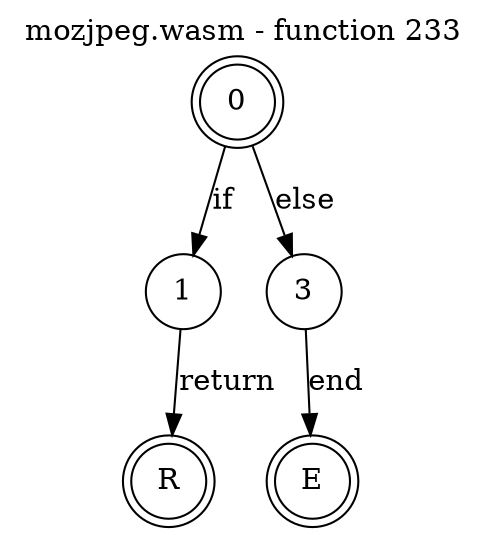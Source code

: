 digraph finite_state_machine {
    label = "mozjpeg.wasm - function 233"
    labelloc =  t
    labelfontsize = 16
    labelfontcolor = black
    labelfontname = "Helvetica"
    node [shape = doublecircle]; 0 E R ;
    node [shape = circle];
    0 -> 1[label="if"];
    0 -> 3[label="else"];
    1 -> R[label="return"];
    3 -> E[label="end"];
}
